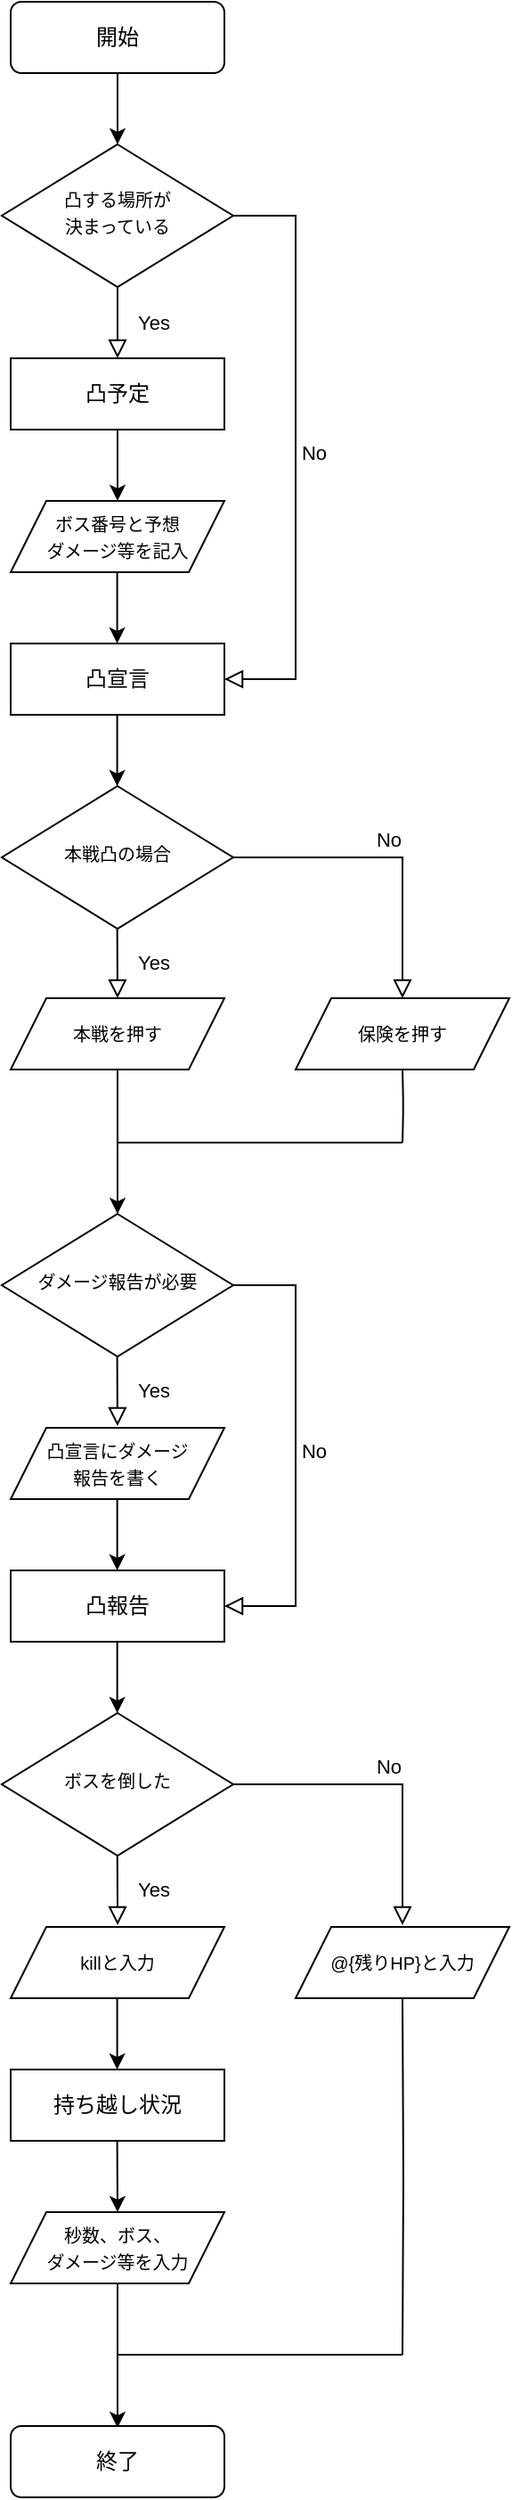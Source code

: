 <mxfile version="14.4.9" type="device"><diagram id="C5RBs43oDa-KdzZeNtuy" name="Page-1"><mxGraphModel dx="924" dy="607" grid="1" gridSize="10" guides="1" tooltips="1" connect="1" arrows="1" fold="1" page="1" pageScale="1" pageWidth="580" pageHeight="1669" math="0" shadow="0"><root><mxCell id="WIyWlLk6GJQsqaUBKTNV-0"/><mxCell id="WIyWlLk6GJQsqaUBKTNV-1" parent="WIyWlLk6GJQsqaUBKTNV-0"/><mxCell id="WIyWlLk6GJQsqaUBKTNV-3" value="&lt;font style=&quot;vertical-align: inherit&quot;&gt;&lt;font style=&quot;vertical-align: inherit&quot;&gt;開始&lt;br&gt;&lt;/font&gt;&lt;/font&gt;" style="rounded=1;whiteSpace=wrap;html=1;fontSize=12;glass=0;strokeWidth=1;shadow=0;" parent="WIyWlLk6GJQsqaUBKTNV-1" vertex="1"><mxGeometry x="160" y="80" width="120" height="40" as="geometry"/></mxCell><mxCell id="WIyWlLk6GJQsqaUBKTNV-4" value="Yes" style="rounded=0;html=1;jettySize=auto;orthogonalLoop=1;fontSize=11;endArrow=block;endFill=0;endSize=8;strokeWidth=1;shadow=0;labelBackgroundColor=none;edgeStyle=orthogonalEdgeStyle;entryX=0.5;entryY=0;entryDx=0;entryDy=0;" parent="WIyWlLk6GJQsqaUBKTNV-1" source="WIyWlLk6GJQsqaUBKTNV-6" target="ZMh36VJ0XW2N6ZYBu-iZ-1" edge="1"><mxGeometry y="20" relative="1" as="geometry"><mxPoint as="offset"/><mxPoint x="230" y="280" as="targetPoint"/></mxGeometry></mxCell><mxCell id="WIyWlLk6GJQsqaUBKTNV-5" value="No" style="edgeStyle=orthogonalEdgeStyle;rounded=0;html=1;jettySize=auto;orthogonalLoop=1;fontSize=11;endArrow=block;endFill=0;endSize=8;strokeWidth=1;shadow=0;labelBackgroundColor=none;entryX=1;entryY=0.5;entryDx=0;entryDy=0;" parent="WIyWlLk6GJQsqaUBKTNV-1" source="WIyWlLk6GJQsqaUBKTNV-6" target="ZMh36VJ0XW2N6ZYBu-iZ-6" edge="1"><mxGeometry y="10" relative="1" as="geometry"><mxPoint as="offset"/><mxPoint x="320" y="400" as="targetPoint"/><Array as="points"><mxPoint x="320" y="200"/><mxPoint x="320" y="460"/></Array></mxGeometry></mxCell><mxCell id="WIyWlLk6GJQsqaUBKTNV-6" value="&lt;font style=&quot;vertical-align: inherit&quot;&gt;&lt;font style=&quot;vertical-align: inherit ; font-size: 10px&quot;&gt;&lt;font style=&quot;vertical-align: inherit&quot;&gt;&lt;font style=&quot;vertical-align: inherit&quot;&gt;&lt;font style=&quot;vertical-align: inherit&quot;&gt;&lt;font style=&quot;vertical-align: inherit&quot;&gt;&lt;font style=&quot;vertical-align: inherit&quot;&gt;&lt;font style=&quot;vertical-align: inherit&quot;&gt;&lt;font style=&quot;vertical-align: inherit&quot;&gt;&lt;font style=&quot;vertical-align: inherit&quot;&gt;凸する場所が&lt;/font&gt;&lt;/font&gt;&lt;/font&gt;&lt;/font&gt;&lt;/font&gt;&lt;/font&gt;&lt;/font&gt;&lt;/font&gt;&lt;/font&gt;&lt;/font&gt;&lt;br&gt;&lt;font style=&quot;vertical-align: inherit&quot;&gt;&lt;font style=&quot;vertical-align: inherit&quot;&gt;&lt;font style=&quot;vertical-align: inherit&quot;&gt;&lt;font style=&quot;vertical-align: inherit&quot;&gt;&lt;font style=&quot;vertical-align: inherit&quot;&gt;&lt;font style=&quot;vertical-align: inherit ; font-size: 10px&quot;&gt;&lt;font style=&quot;vertical-align: inherit&quot;&gt;&lt;font style=&quot;vertical-align: inherit&quot;&gt;決まっている&lt;/font&gt;&lt;/font&gt;&lt;/font&gt;&lt;/font&gt;&lt;/font&gt;&lt;/font&gt;&lt;/font&gt;&lt;/font&gt;" style="rhombus;whiteSpace=wrap;html=1;shadow=0;fontFamily=Helvetica;fontSize=12;align=center;strokeWidth=1;spacing=6;spacingTop=-4;" parent="WIyWlLk6GJQsqaUBKTNV-1" vertex="1"><mxGeometry x="155" y="160" width="130" height="80" as="geometry"/></mxCell><mxCell id="ZMh36VJ0XW2N6ZYBu-iZ-1" value="&lt;font style=&quot;vertical-align: inherit&quot;&gt;&lt;font style=&quot;vertical-align: inherit&quot;&gt;&lt;font style=&quot;vertical-align: inherit&quot;&gt;&lt;font style=&quot;vertical-align: inherit&quot;&gt;凸予定&lt;/font&gt;&lt;/font&gt;&lt;/font&gt;&lt;/font&gt;" style="rounded=0;whiteSpace=wrap;html=1;" vertex="1" parent="WIyWlLk6GJQsqaUBKTNV-1"><mxGeometry x="160" y="280" width="120" height="40" as="geometry"/></mxCell><mxCell id="ZMh36VJ0XW2N6ZYBu-iZ-2" value="" style="endArrow=classic;html=1;exitX=0.5;exitY=1;exitDx=0;exitDy=0;" edge="1" parent="WIyWlLk6GJQsqaUBKTNV-1" source="ZMh36VJ0XW2N6ZYBu-iZ-1"><mxGeometry width="50" height="50" relative="1" as="geometry"><mxPoint x="200" y="370" as="sourcePoint"/><mxPoint x="220" y="360" as="targetPoint"/></mxGeometry></mxCell><mxCell id="ZMh36VJ0XW2N6ZYBu-iZ-4" value="" style="endArrow=classic;html=1;exitX=0.5;exitY=1;exitDx=0;exitDy=0;entryX=0.5;entryY=0;entryDx=0;entryDy=0;" edge="1" parent="WIyWlLk6GJQsqaUBKTNV-1" source="WIyWlLk6GJQsqaUBKTNV-3" target="WIyWlLk6GJQsqaUBKTNV-6"><mxGeometry width="50" height="50" relative="1" as="geometry"><mxPoint x="220" y="122" as="sourcePoint"/><mxPoint x="260" y="90" as="targetPoint"/></mxGeometry></mxCell><mxCell id="ZMh36VJ0XW2N6ZYBu-iZ-6" value="&lt;font style=&quot;vertical-align: inherit&quot;&gt;&lt;font style=&quot;vertical-align: inherit&quot;&gt;&lt;font style=&quot;vertical-align: inherit&quot;&gt;&lt;font style=&quot;vertical-align: inherit&quot;&gt;&lt;font style=&quot;vertical-align: inherit&quot;&gt;&lt;font style=&quot;vertical-align: inherit&quot;&gt;凸宣言&lt;/font&gt;&lt;/font&gt;&lt;/font&gt;&lt;/font&gt;&lt;/font&gt;&lt;/font&gt;" style="rounded=0;whiteSpace=wrap;html=1;" vertex="1" parent="WIyWlLk6GJQsqaUBKTNV-1"><mxGeometry x="160" y="440" width="120" height="40" as="geometry"/></mxCell><mxCell id="ZMh36VJ0XW2N6ZYBu-iZ-8" value="" style="endArrow=classic;html=1;exitX=0.5;exitY=1;exitDx=0;exitDy=0;" edge="1" parent="WIyWlLk6GJQsqaUBKTNV-1"><mxGeometry width="50" height="50" relative="1" as="geometry"><mxPoint x="219.8" y="480" as="sourcePoint"/><mxPoint x="219.8" y="520" as="targetPoint"/></mxGeometry></mxCell><mxCell id="ZMh36VJ0XW2N6ZYBu-iZ-9" value="&lt;font style=&quot;vertical-align: inherit&quot;&gt;&lt;font style=&quot;vertical-align: inherit ; font-size: 10px&quot;&gt;ボス番号と予想&lt;br&gt;ダメージ等を記入&lt;/font&gt;&lt;/font&gt;" style="shape=parallelogram;perimeter=parallelogramPerimeter;whiteSpace=wrap;html=1;fixedSize=1;" vertex="1" parent="WIyWlLk6GJQsqaUBKTNV-1"><mxGeometry x="160" y="360" width="120" height="40" as="geometry"/></mxCell><mxCell id="ZMh36VJ0XW2N6ZYBu-iZ-10" value="" style="endArrow=classic;html=1;exitX=0.5;exitY=1;exitDx=0;exitDy=0;" edge="1" parent="WIyWlLk6GJQsqaUBKTNV-1"><mxGeometry width="50" height="50" relative="1" as="geometry"><mxPoint x="219.8" y="400" as="sourcePoint"/><mxPoint x="219.8" y="440" as="targetPoint"/></mxGeometry></mxCell><mxCell id="ZMh36VJ0XW2N6ZYBu-iZ-11" value="&lt;span style=&quot;font-size: 10px&quot;&gt;&lt;font style=&quot;vertical-align: inherit&quot;&gt;&lt;font style=&quot;vertical-align: inherit&quot;&gt;本戦凸の場合&lt;/font&gt;&lt;/font&gt;&lt;/span&gt;" style="rhombus;whiteSpace=wrap;html=1;shadow=0;fontFamily=Helvetica;fontSize=12;align=center;strokeWidth=1;spacing=6;spacingTop=-4;" vertex="1" parent="WIyWlLk6GJQsqaUBKTNV-1"><mxGeometry x="155" y="520" width="130" height="80" as="geometry"/></mxCell><mxCell id="ZMh36VJ0XW2N6ZYBu-iZ-12" value="Yes" style="rounded=0;html=1;jettySize=auto;orthogonalLoop=1;fontSize=11;endArrow=block;endFill=0;endSize=8;strokeWidth=1;shadow=0;labelBackgroundColor=none;edgeStyle=orthogonalEdgeStyle;entryX=0.5;entryY=0;entryDx=0;entryDy=0;" edge="1" parent="WIyWlLk6GJQsqaUBKTNV-1" target="ZMh36VJ0XW2N6ZYBu-iZ-14"><mxGeometry y="20" relative="1" as="geometry"><mxPoint as="offset"/><mxPoint x="219.83" y="600" as="sourcePoint"/><mxPoint x="220" y="630" as="targetPoint"/></mxGeometry></mxCell><mxCell id="ZMh36VJ0XW2N6ZYBu-iZ-13" value="No" style="edgeStyle=orthogonalEdgeStyle;rounded=0;html=1;jettySize=auto;orthogonalLoop=1;fontSize=11;endArrow=block;endFill=0;endSize=8;strokeWidth=1;shadow=0;labelBackgroundColor=none;entryX=0.5;entryY=0;entryDx=0;entryDy=0;" edge="1" parent="WIyWlLk6GJQsqaUBKTNV-1" target="ZMh36VJ0XW2N6ZYBu-iZ-18"><mxGeometry y="10" relative="1" as="geometry"><mxPoint as="offset"/><mxPoint x="285" y="560" as="sourcePoint"/><mxPoint x="360" y="640" as="targetPoint"/><Array as="points"><mxPoint x="380" y="560"/></Array></mxGeometry></mxCell><mxCell id="ZMh36VJ0XW2N6ZYBu-iZ-14" value="&lt;span style=&quot;font-size: 10px&quot;&gt;&lt;font style=&quot;vertical-align: inherit&quot;&gt;&lt;font style=&quot;vertical-align: inherit&quot;&gt;本戦を押す&lt;/font&gt;&lt;/font&gt;&lt;/span&gt;" style="shape=parallelogram;perimeter=parallelogramPerimeter;whiteSpace=wrap;html=1;fixedSize=1;" vertex="1" parent="WIyWlLk6GJQsqaUBKTNV-1"><mxGeometry x="160" y="639" width="120" height="40" as="geometry"/></mxCell><mxCell id="ZMh36VJ0XW2N6ZYBu-iZ-18" value="&lt;span style=&quot;font-size: 10px&quot;&gt;&lt;font style=&quot;vertical-align: inherit&quot;&gt;&lt;font style=&quot;vertical-align: inherit&quot;&gt;&lt;font style=&quot;vertical-align: inherit&quot;&gt;&lt;font style=&quot;vertical-align: inherit&quot;&gt;保険を押す&lt;/font&gt;&lt;/font&gt;&lt;/font&gt;&lt;/font&gt;&lt;/span&gt;" style="shape=parallelogram;perimeter=parallelogramPerimeter;whiteSpace=wrap;html=1;fixedSize=1;" vertex="1" parent="WIyWlLk6GJQsqaUBKTNV-1"><mxGeometry x="320" y="639" width="120" height="40" as="geometry"/></mxCell><mxCell id="ZMh36VJ0XW2N6ZYBu-iZ-19" value="" style="endArrow=classic;html=1;" edge="1" parent="WIyWlLk6GJQsqaUBKTNV-1" source="ZMh36VJ0XW2N6ZYBu-iZ-14" target="ZMh36VJ0XW2N6ZYBu-iZ-20"><mxGeometry width="50" height="50" relative="1" as="geometry"><mxPoint x="220" y="681" as="sourcePoint"/><mxPoint x="219.88" y="730" as="targetPoint"/></mxGeometry></mxCell><mxCell id="ZMh36VJ0XW2N6ZYBu-iZ-20" value="&lt;span style=&quot;font-size: 10px&quot;&gt;&lt;font style=&quot;vertical-align: inherit&quot;&gt;&lt;font style=&quot;vertical-align: inherit&quot;&gt;&lt;font style=&quot;vertical-align: inherit&quot;&gt;&lt;font style=&quot;vertical-align: inherit&quot;&gt;ダメージ報告が必要&lt;/font&gt;&lt;/font&gt;&lt;/font&gt;&lt;/font&gt;&lt;/span&gt;" style="rhombus;whiteSpace=wrap;html=1;shadow=0;fontFamily=Helvetica;fontSize=12;align=center;strokeWidth=1;spacing=6;spacingTop=-4;" vertex="1" parent="WIyWlLk6GJQsqaUBKTNV-1"><mxGeometry x="155" y="760" width="130" height="80" as="geometry"/></mxCell><mxCell id="ZMh36VJ0XW2N6ZYBu-iZ-21" value="" style="endArrow=none;html=1;entryX=0.5;entryY=1;entryDx=0;entryDy=0;sourcePerimeterSpacing=0;edgeStyle=orthogonalEdgeStyle;" edge="1" parent="WIyWlLk6GJQsqaUBKTNV-1" target="ZMh36VJ0XW2N6ZYBu-iZ-18"><mxGeometry width="50" height="50" relative="1" as="geometry"><mxPoint x="380" y="720" as="sourcePoint"/><mxPoint x="380" y="690" as="targetPoint"/></mxGeometry></mxCell><mxCell id="ZMh36VJ0XW2N6ZYBu-iZ-23" value="" style="endArrow=none;html=1;sourcePerimeterSpacing=0;edgeStyle=orthogonalEdgeStyle;" edge="1" parent="WIyWlLk6GJQsqaUBKTNV-1"><mxGeometry width="50" height="50" relative="1" as="geometry"><mxPoint x="220" y="720" as="sourcePoint"/><mxPoint x="380" y="720" as="targetPoint"/></mxGeometry></mxCell><mxCell id="ZMh36VJ0XW2N6ZYBu-iZ-24" value="Yes" style="rounded=0;html=1;jettySize=auto;orthogonalLoop=1;fontSize=11;endArrow=block;endFill=0;endSize=8;strokeWidth=1;shadow=0;labelBackgroundColor=none;edgeStyle=orthogonalEdgeStyle;entryX=0.5;entryY=0;entryDx=0;entryDy=0;" edge="1" parent="WIyWlLk6GJQsqaUBKTNV-1"><mxGeometry y="20" relative="1" as="geometry"><mxPoint as="offset"/><mxPoint x="219.8" y="840" as="sourcePoint"/><mxPoint x="219.97" y="879" as="targetPoint"/></mxGeometry></mxCell><mxCell id="ZMh36VJ0XW2N6ZYBu-iZ-26" value="&lt;span style=&quot;font-size: 10px&quot;&gt;凸宣言にダメージ&lt;br&gt;報告を書く&lt;/span&gt;" style="shape=parallelogram;perimeter=parallelogramPerimeter;whiteSpace=wrap;html=1;fixedSize=1;" vertex="1" parent="WIyWlLk6GJQsqaUBKTNV-1"><mxGeometry x="160" y="880" width="120" height="40" as="geometry"/></mxCell><mxCell id="ZMh36VJ0XW2N6ZYBu-iZ-27" value="No" style="edgeStyle=orthogonalEdgeStyle;rounded=0;html=1;jettySize=auto;orthogonalLoop=1;fontSize=11;endArrow=block;endFill=0;endSize=8;strokeWidth=1;shadow=0;labelBackgroundColor=none;entryX=1;entryY=0.5;entryDx=0;entryDy=0;" edge="1" parent="WIyWlLk6GJQsqaUBKTNV-1" target="ZMh36VJ0XW2N6ZYBu-iZ-28"><mxGeometry y="10" relative="1" as="geometry"><mxPoint as="offset"/><mxPoint x="285" y="800" as="sourcePoint"/><mxPoint x="280" y="1060" as="targetPoint"/><Array as="points"><mxPoint x="320" y="800"/><mxPoint x="320" y="980"/></Array></mxGeometry></mxCell><mxCell id="ZMh36VJ0XW2N6ZYBu-iZ-28" value="&lt;font style=&quot;vertical-align: inherit&quot;&gt;&lt;font style=&quot;vertical-align: inherit&quot;&gt;&lt;font style=&quot;vertical-align: inherit&quot;&gt;&lt;font style=&quot;vertical-align: inherit&quot;&gt;&lt;font style=&quot;vertical-align: inherit&quot;&gt;&lt;font style=&quot;vertical-align: inherit&quot;&gt;凸報告&lt;/font&gt;&lt;/font&gt;&lt;/font&gt;&lt;/font&gt;&lt;/font&gt;&lt;/font&gt;" style="rounded=0;whiteSpace=wrap;html=1;" vertex="1" parent="WIyWlLk6GJQsqaUBKTNV-1"><mxGeometry x="160" y="960" width="120" height="40" as="geometry"/></mxCell><mxCell id="ZMh36VJ0XW2N6ZYBu-iZ-90" value="" style="endArrow=classic;html=1;exitX=0.5;exitY=1;exitDx=0;exitDy=0;" edge="1" parent="WIyWlLk6GJQsqaUBKTNV-1"><mxGeometry width="50" height="50" relative="1" as="geometry"><mxPoint x="219.83" y="920" as="sourcePoint"/><mxPoint x="219.83" y="960" as="targetPoint"/></mxGeometry></mxCell><mxCell id="ZMh36VJ0XW2N6ZYBu-iZ-91" value="" style="endArrow=classic;html=1;exitX=0.5;exitY=1;exitDx=0;exitDy=0;" edge="1" parent="WIyWlLk6GJQsqaUBKTNV-1"><mxGeometry width="50" height="50" relative="1" as="geometry"><mxPoint x="219.83" y="1000" as="sourcePoint"/><mxPoint x="219.83" y="1040" as="targetPoint"/></mxGeometry></mxCell><mxCell id="ZMh36VJ0XW2N6ZYBu-iZ-92" value="&lt;span style=&quot;font-size: 10px&quot;&gt;ボスを倒した&lt;/span&gt;" style="rhombus;whiteSpace=wrap;html=1;shadow=0;fontFamily=Helvetica;fontSize=12;align=center;strokeWidth=1;spacing=6;spacingTop=-4;" vertex="1" parent="WIyWlLk6GJQsqaUBKTNV-1"><mxGeometry x="155" y="1040" width="130" height="80" as="geometry"/></mxCell><mxCell id="ZMh36VJ0XW2N6ZYBu-iZ-93" value="Yes" style="rounded=0;html=1;jettySize=auto;orthogonalLoop=1;fontSize=11;endArrow=block;endFill=0;endSize=8;strokeWidth=1;shadow=0;labelBackgroundColor=none;edgeStyle=orthogonalEdgeStyle;entryX=0.5;entryY=0;entryDx=0;entryDy=0;" edge="1" parent="WIyWlLk6GJQsqaUBKTNV-1"><mxGeometry y="20" relative="1" as="geometry"><mxPoint as="offset"/><mxPoint x="219.88" y="1120" as="sourcePoint"/><mxPoint x="220.05" y="1159" as="targetPoint"/></mxGeometry></mxCell><mxCell id="ZMh36VJ0XW2N6ZYBu-iZ-95" value="No" style="edgeStyle=orthogonalEdgeStyle;rounded=0;html=1;jettySize=auto;orthogonalLoop=1;fontSize=11;endArrow=block;endFill=0;endSize=8;strokeWidth=1;shadow=0;labelBackgroundColor=none;entryX=0.5;entryY=0;entryDx=0;entryDy=0;" edge="1" parent="WIyWlLk6GJQsqaUBKTNV-1"><mxGeometry y="10" relative="1" as="geometry"><mxPoint as="offset"/><mxPoint x="285" y="1080" as="sourcePoint"/><mxPoint x="380" y="1159" as="targetPoint"/><Array as="points"><mxPoint x="380" y="1080"/></Array></mxGeometry></mxCell><mxCell id="ZMh36VJ0XW2N6ZYBu-iZ-96" value="&lt;span style=&quot;font-size: 10px&quot;&gt;&lt;font style=&quot;vertical-align: inherit&quot;&gt;&lt;font style=&quot;vertical-align: inherit&quot;&gt;killと入力&lt;/font&gt;&lt;/font&gt;&lt;/span&gt;" style="shape=parallelogram;perimeter=parallelogramPerimeter;whiteSpace=wrap;html=1;fixedSize=1;" vertex="1" parent="WIyWlLk6GJQsqaUBKTNV-1"><mxGeometry x="160" y="1160" width="120" height="40" as="geometry"/></mxCell><mxCell id="ZMh36VJ0XW2N6ZYBu-iZ-97" value="&lt;span style=&quot;font-size: 10px&quot;&gt;&lt;font style=&quot;vertical-align: inherit&quot;&gt;&lt;font style=&quot;vertical-align: inherit&quot;&gt;@{残りHP}と入力&lt;/font&gt;&lt;/font&gt;&lt;/span&gt;" style="shape=parallelogram;perimeter=parallelogramPerimeter;whiteSpace=wrap;html=1;fixedSize=1;" vertex="1" parent="WIyWlLk6GJQsqaUBKTNV-1"><mxGeometry x="320" y="1160" width="120" height="40" as="geometry"/></mxCell><mxCell id="ZMh36VJ0XW2N6ZYBu-iZ-98" value="" style="endArrow=classic;html=1;" edge="1" parent="WIyWlLk6GJQsqaUBKTNV-1"><mxGeometry width="50" height="50" relative="1" as="geometry"><mxPoint x="220" y="1360" as="sourcePoint"/><mxPoint x="220" y="1441" as="targetPoint"/></mxGeometry></mxCell><mxCell id="ZMh36VJ0XW2N6ZYBu-iZ-99" value="" style="endArrow=none;html=1;sourcePerimeterSpacing=0;edgeStyle=orthogonalEdgeStyle;" edge="1" parent="WIyWlLk6GJQsqaUBKTNV-1" target="ZMh36VJ0XW2N6ZYBu-iZ-97"><mxGeometry width="50" height="50" relative="1" as="geometry"><mxPoint x="380" y="1400" as="sourcePoint"/><mxPoint x="380" y="1360" as="targetPoint"/></mxGeometry></mxCell><mxCell id="ZMh36VJ0XW2N6ZYBu-iZ-100" value="" style="endArrow=none;html=1;sourcePerimeterSpacing=0;edgeStyle=orthogonalEdgeStyle;" edge="1" parent="WIyWlLk6GJQsqaUBKTNV-1"><mxGeometry width="50" height="50" relative="1" as="geometry"><mxPoint x="220" y="1400" as="sourcePoint"/><mxPoint x="380" y="1400" as="targetPoint"/></mxGeometry></mxCell><mxCell id="ZMh36VJ0XW2N6ZYBu-iZ-101" value="&lt;font style=&quot;vertical-align: inherit&quot;&gt;&lt;font style=&quot;vertical-align: inherit&quot;&gt;終了&lt;br&gt;&lt;/font&gt;&lt;/font&gt;" style="rounded=1;whiteSpace=wrap;html=1;fontSize=12;glass=0;strokeWidth=1;shadow=0;" vertex="1" parent="WIyWlLk6GJQsqaUBKTNV-1"><mxGeometry x="160" y="1440" width="120" height="40" as="geometry"/></mxCell><mxCell id="ZMh36VJ0XW2N6ZYBu-iZ-102" value="" style="endArrow=classic;html=1;exitX=0.5;exitY=1;exitDx=0;exitDy=0;" edge="1" parent="WIyWlLk6GJQsqaUBKTNV-1"><mxGeometry width="50" height="50" relative="1" as="geometry"><mxPoint x="219.8" y="1200" as="sourcePoint"/><mxPoint x="219.8" y="1240" as="targetPoint"/></mxGeometry></mxCell><mxCell id="ZMh36VJ0XW2N6ZYBu-iZ-103" value="&lt;span style=&quot;font-size: 10px&quot;&gt;秒数、ボス、&lt;br&gt;ダメージ等を入力&lt;br&gt;&lt;/span&gt;" style="shape=parallelogram;perimeter=parallelogramPerimeter;whiteSpace=wrap;html=1;fixedSize=1;" vertex="1" parent="WIyWlLk6GJQsqaUBKTNV-1"><mxGeometry x="160" y="1320" width="120" height="40" as="geometry"/></mxCell><mxCell id="ZMh36VJ0XW2N6ZYBu-iZ-105" value="持ち越し状況" style="rounded=0;whiteSpace=wrap;html=1;" vertex="1" parent="WIyWlLk6GJQsqaUBKTNV-1"><mxGeometry x="160" y="1240" width="120" height="40" as="geometry"/></mxCell><mxCell id="ZMh36VJ0XW2N6ZYBu-iZ-106" value="" style="endArrow=classic;html=1;exitX=0.5;exitY=1;exitDx=0;exitDy=0;entryX=0.5;entryY=0;entryDx=0;entryDy=0;" edge="1" parent="WIyWlLk6GJQsqaUBKTNV-1" target="ZMh36VJ0XW2N6ZYBu-iZ-103"><mxGeometry width="50" height="50" relative="1" as="geometry"><mxPoint x="219.8" y="1280" as="sourcePoint"/><mxPoint x="220" y="1310" as="targetPoint"/></mxGeometry></mxCell></root></mxGraphModel></diagram></mxfile>